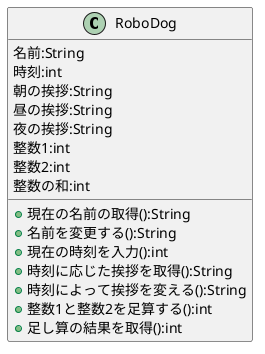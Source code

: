 @startuml robodogクラス図

class RoboDog{
 名前:String
 時刻:int
 朝の挨拶:String
 昼の挨拶:String
 夜の挨拶:String
 整数1:int
 整数2:int
 整数の和:int

 +現在の名前の取得():String
 +名前を変更する():String
 +現在の時刻を入力():int
 +時刻に応じた挨拶を取得():String
 +時刻によって挨拶を変える():String
 +整数1と整数2を足算する():int
 +足し算の結果を取得():int
 }
@enduml